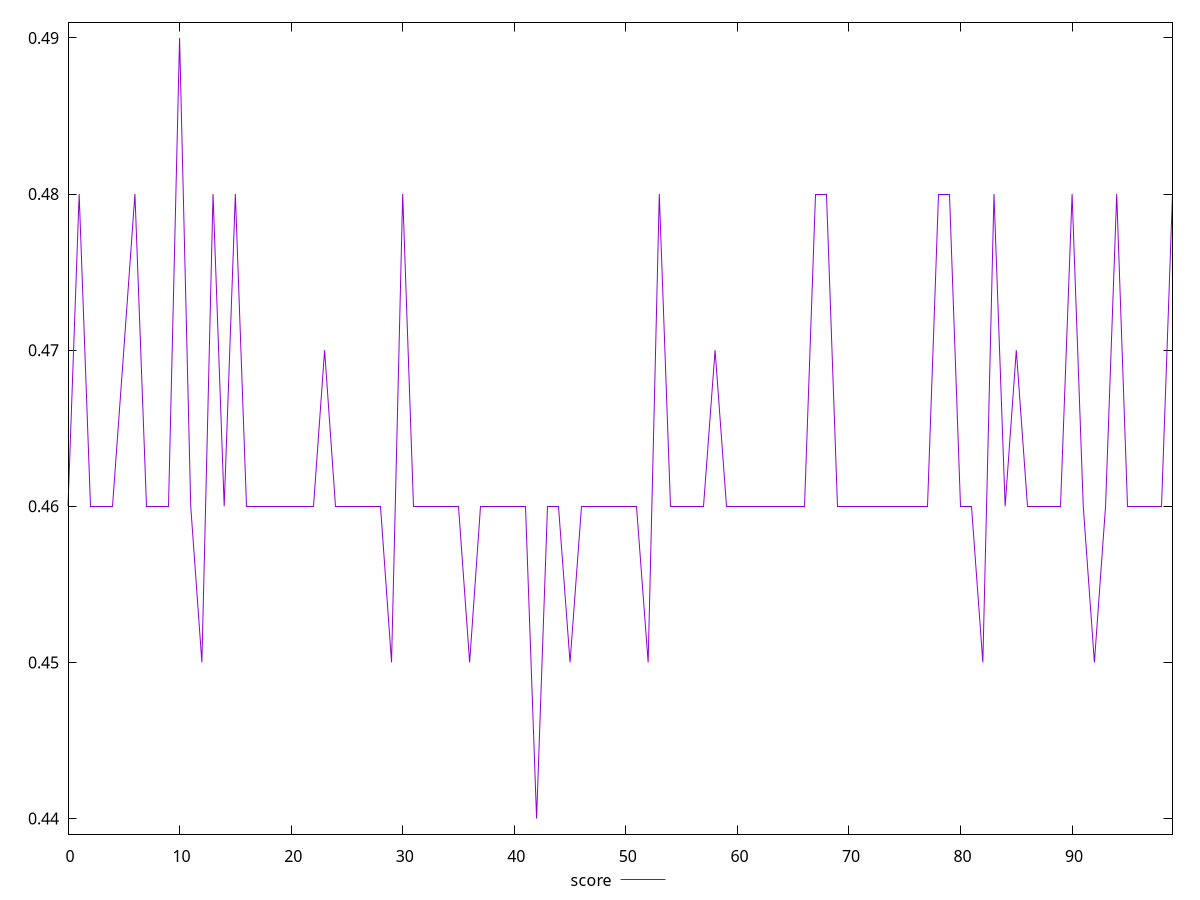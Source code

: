 reset

$score <<EOF
0 0.46
1 0.48
2 0.46
3 0.46
4 0.46
5 0.47
6 0.48
7 0.46
8 0.46
9 0.46
10 0.49
11 0.46
12 0.45
13 0.48
14 0.46
15 0.48
16 0.46
17 0.46
18 0.46
19 0.46
20 0.46
21 0.46
22 0.46
23 0.47
24 0.46
25 0.46
26 0.46
27 0.46
28 0.46
29 0.45
30 0.48
31 0.46
32 0.46
33 0.46
34 0.46
35 0.46
36 0.45
37 0.46
38 0.46
39 0.46
40 0.46
41 0.46
42 0.44
43 0.46
44 0.46
45 0.45
46 0.46
47 0.46
48 0.46
49 0.46
50 0.46
51 0.46
52 0.45
53 0.48
54 0.46
55 0.46
56 0.46
57 0.46
58 0.47
59 0.46
60 0.46
61 0.46
62 0.46
63 0.46
64 0.46
65 0.46
66 0.46
67 0.48
68 0.48
69 0.46
70 0.46
71 0.46
72 0.46
73 0.46
74 0.46
75 0.46
76 0.46
77 0.46
78 0.48
79 0.48
80 0.46
81 0.46
82 0.45
83 0.48
84 0.46
85 0.47
86 0.46
87 0.46
88 0.46
89 0.46
90 0.48
91 0.46
92 0.45
93 0.46
94 0.48
95 0.46
96 0.46
97 0.46
98 0.46
99 0.48
EOF

set key outside below
set xrange [0:99]
set yrange [0.439:0.491]
set trange [0.439:0.491]
set terminal svg size 640, 500 enhanced background rgb 'white'
set output "report_00015_2021-02-09T16-11-33.973Z/unused-javascript/samples/pages+cached+noadtech+nomedia+nocss/score/values.svg"

plot $score title "score" with line

reset
